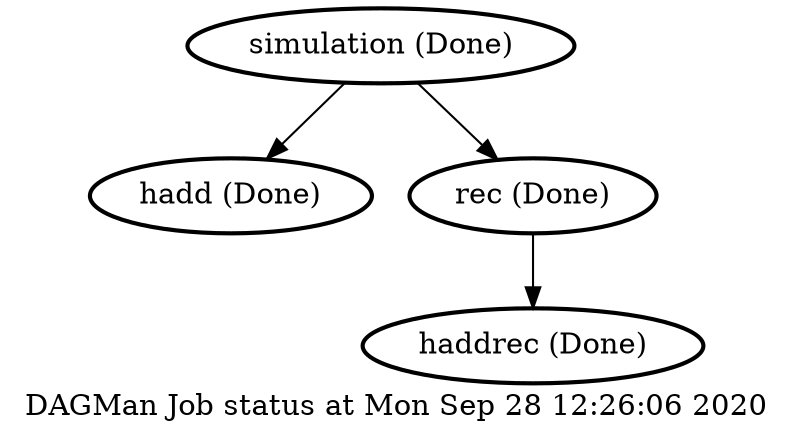 digraph DAG {
    label="DAGMan Job status at Mon Sep 28 12:26:06 2020";

    "simulation" [shape=ellipse label="simulation (Done)" style=bold];
    "hadd" [shape=ellipse label="hadd (Done)" style=bold];
    "rec" [shape=ellipse label="rec (Done)" style=bold];
    "haddrec" [shape=ellipse label="haddrec (Done)" style=bold];

    "simulation" -> "hadd";
    "simulation" -> "rec";
    "rec" -> "haddrec";
}
